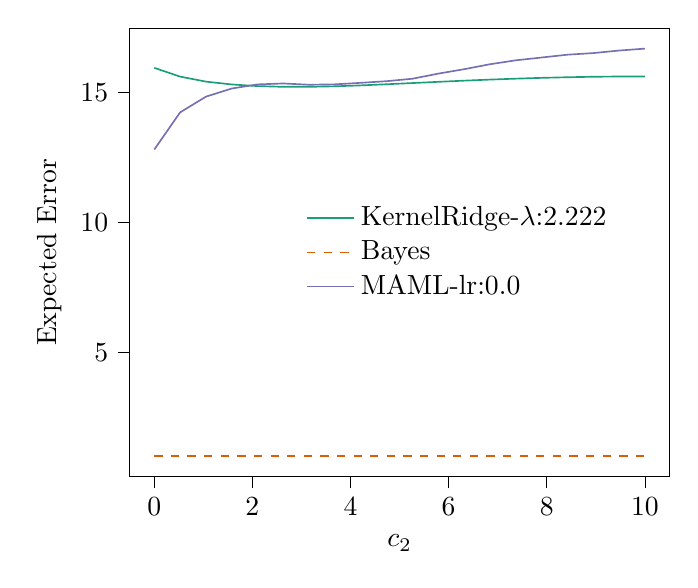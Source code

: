 % This file was created with tikzplotlib v0.10.1.
\begin{tikzpicture}

\definecolor{chocolate217952}{RGB}{217,95,2}
\definecolor{darkcyan27158119}{RGB}{27,158,119}
\definecolor{darkgray176}{RGB}{176,176,176}
\definecolor{deeppink23141138}{RGB}{231,41,138}
\definecolor{lightslategray117112179}{RGB}{117,112,179}

\begin{axis}[
legend cell align={left},
legend style={fill opacity=0.8, draw opacity=1, text opacity=1, at={(0.91,0.5)}, anchor=east, draw=none},
tick align=outside,
tick pos=left,
x grid style={darkgray176},
xlabel={\(\displaystyle c_{2}\)},
xmin=-0.499, xmax=10.5,
xtick style={color=black},
y grid style={darkgray176},
ylabel={Expected Error},
ymin=0.216, ymax=17.468,
ytick style={color=black}
]
\addplot [semithick, darkcyan27158119]
table {%
0.001 15.943
0.527 15.606
1.054 15.413
1.58 15.304
2.106 15.241
2.632 15.213
3.159 15.213
3.685 15.233
4.211 15.268
4.737 15.312
5.264 15.358
5.79 15.405
6.316 15.45
6.842 15.491
7.369 15.527
7.895 15.558
8.421 15.582
8.947 15.6
9.474 15.61
10 15.613
};
\addlegendentry{KernelRidge-$\lambda$:2.222}
\addplot [semithick, chocolate217952, dashed]
table {%
0.001 1.0
0.527 1.0
1.054 1.0
1.58 1.0
2.106 1.0
2.632 1.0
3.159 1.0
3.685 1.0
4.211 1.0
4.737 1.0
5.264 1.0
5.79 1.0
6.316 1.0
6.842 1.0
7.369 1.0
7.895 1.0
8.421 1.0
8.947 1.0
9.474 1.0
10 1.0
};
\addlegendentry{Bayes}
\addplot [semithick, lightslategray117112179]
table {%
0.001 12.8
0.527 14.229
1.054 14.835
1.58 15.148
2.106 15.306
2.632 15.342
3.159 15.293
3.685 15.309
4.211 15.367
4.737 15.43
5.264 15.525
5.79 15.721
6.316 15.891
6.842 16.082
7.369 16.233
7.895 16.341
8.421 16.449
8.947 16.511
9.474 16.609
10 16.683
};
\addlegendentry{MAML-lr:0.0}

\end{axis}

\end{tikzpicture}
